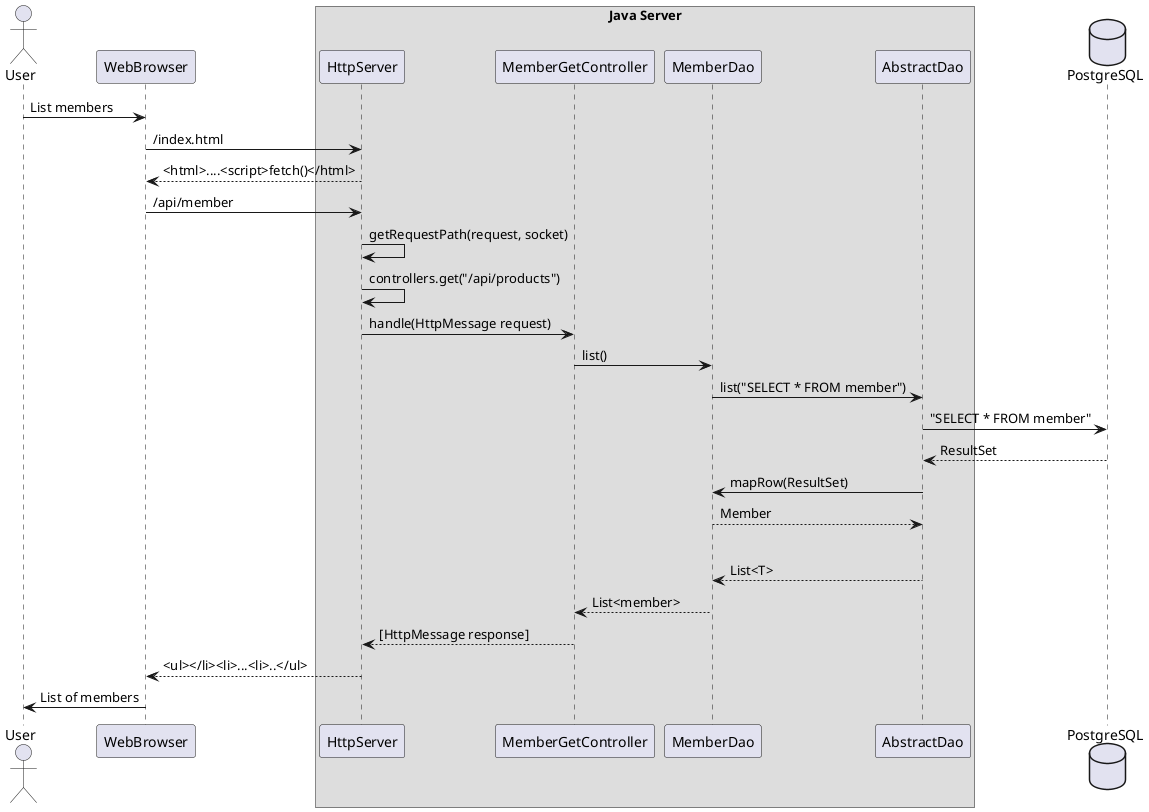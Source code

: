 @startuml

actor User
participant WebBrowser

box Java Server
   participant HttpServer
   participant MemberGetController
   participant MemberDao
   participant AbstractDao
end box

database PostgreSQL

User -> WebBrowser: List members
WebBrowser -> HttpServer: /index.html
WebBrowser <-- HttpServer: <html>....<script>fetch()</html>
WebBrowser -> HttpServer: /api/member
HttpServer -> HttpServer: getRequestPath(request, socket)
HttpServer -> HttpServer: controllers.get("/api/products")
HttpServer -> MemberGetController: handle(HttpMessage request)
MemberGetController -> MemberDao: list()
MemberDao -> AbstractDao: list("SELECT * FROM member")
AbstractDao -> PostgreSQL: "SELECT * FROM member"
AbstractDao <-- PostgreSQL: ResultSet
MemberDao <- AbstractDao: mapRow(ResultSet)
MemberDao --> AbstractDao: Member
|||
AbstractDao --> MemberDao: List<T>
MemberGetController <-- MemberDao: List<member>
HttpServer <-- MemberGetController: [HttpMessage response]
WebBrowser <-- HttpServer: <ul></li><li>...<li>..</ul>
User <- WebBrowser: List of members

@enduml